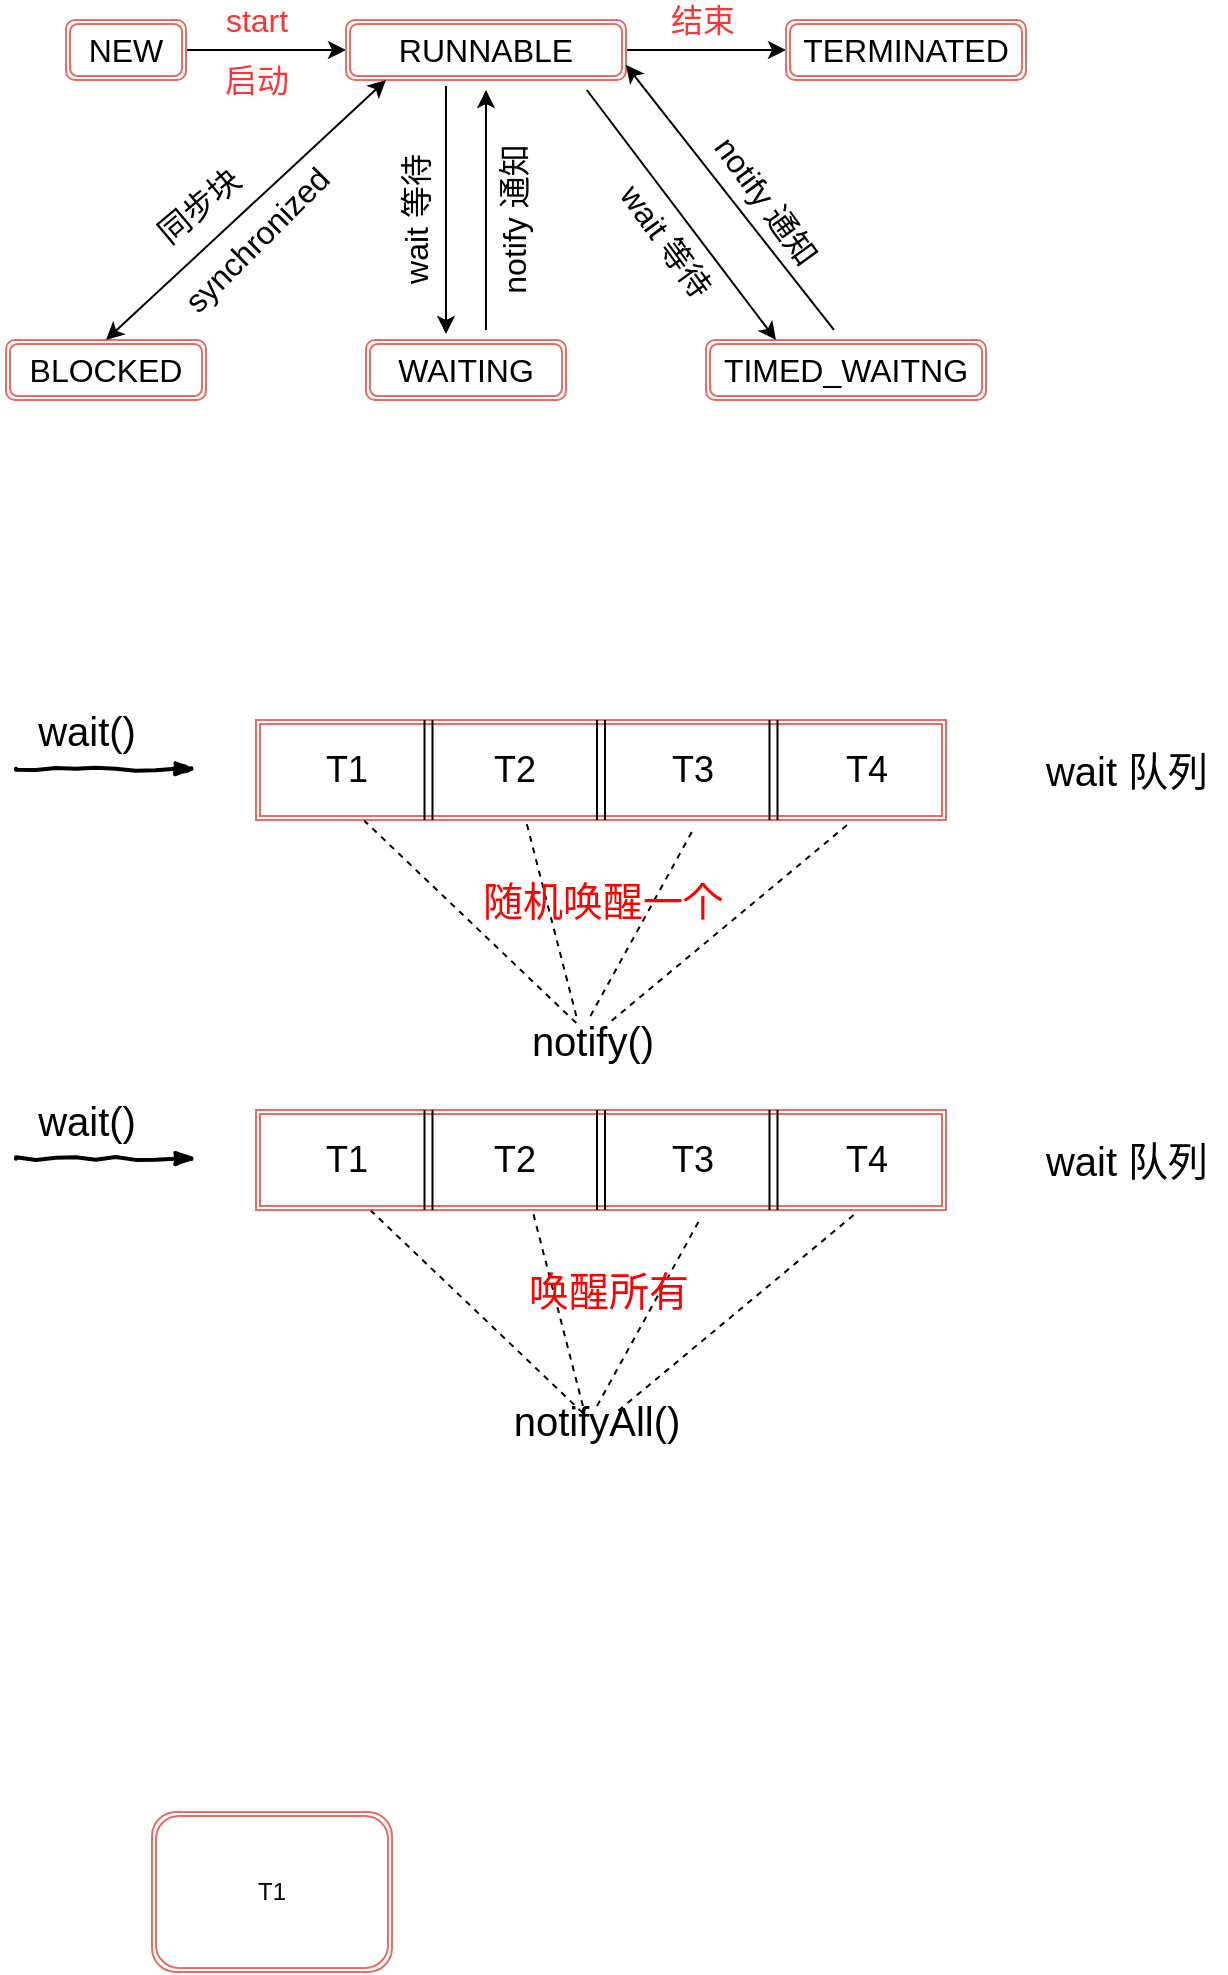 <mxfile version="13.2.4" type="github">
  <diagram id="7V9XfepWq6q0ct7LiVDt" name="第 1 页">
    <mxGraphModel dx="1408" dy="741" grid="0" gridSize="10" guides="1" tooltips="1" connect="1" arrows="1" fold="1" page="1" pageScale="1" pageWidth="827" pageHeight="1169" math="0" shadow="0">
      <root>
        <mxCell id="0" />
        <mxCell id="1" parent="0" />
        <mxCell id="7kAsBeAOpMIS0uamsO2Z-6" style="edgeStyle=orthogonalEdgeStyle;rounded=0;orthogonalLoop=1;jettySize=auto;html=1;exitX=1;exitY=0.5;exitDx=0;exitDy=0;entryX=0;entryY=0.5;entryDx=0;entryDy=0;" edge="1" parent="1" source="7kAsBeAOpMIS0uamsO2Z-3" target="7kAsBeAOpMIS0uamsO2Z-4">
          <mxGeometry relative="1" as="geometry" />
        </mxCell>
        <mxCell id="7kAsBeAOpMIS0uamsO2Z-3" value="&lt;font style=&quot;font-size: 16px&quot;&gt;NEW&lt;/font&gt;" style="shape=ext;double=1;rounded=1;whiteSpace=wrap;html=1;strokeColor=#EA6B66;" vertex="1" parent="1">
          <mxGeometry x="150" y="430" width="60" height="30" as="geometry" />
        </mxCell>
        <mxCell id="7kAsBeAOpMIS0uamsO2Z-9" style="edgeStyle=orthogonalEdgeStyle;rounded=0;orthogonalLoop=1;jettySize=auto;html=1;exitX=1;exitY=0.5;exitDx=0;exitDy=0;entryX=0;entryY=0.5;entryDx=0;entryDy=0;" edge="1" parent="1" source="7kAsBeAOpMIS0uamsO2Z-4" target="7kAsBeAOpMIS0uamsO2Z-5">
          <mxGeometry relative="1" as="geometry" />
        </mxCell>
        <mxCell id="7kAsBeAOpMIS0uamsO2Z-18" style="rounded=0;orthogonalLoop=1;jettySize=auto;html=1;entryX=0.4;entryY=-0.1;entryDx=0;entryDy=0;entryPerimeter=0;" edge="1" parent="1" target="7kAsBeAOpMIS0uamsO2Z-12">
          <mxGeometry relative="1" as="geometry">
            <mxPoint x="340" y="463" as="sourcePoint" />
          </mxGeometry>
        </mxCell>
        <mxCell id="7kAsBeAOpMIS0uamsO2Z-4" value="&lt;font style=&quot;font-size: 16px&quot;&gt;RUNNABLE&lt;/font&gt;" style="shape=ext;double=1;rounded=1;whiteSpace=wrap;html=1;strokeColor=#EA6B66;" vertex="1" parent="1">
          <mxGeometry x="290" y="430" width="140" height="30" as="geometry" />
        </mxCell>
        <mxCell id="7kAsBeAOpMIS0uamsO2Z-5" value="&lt;font style=&quot;font-size: 16px&quot;&gt;TERMINATED&lt;/font&gt;" style="shape=ext;double=1;rounded=1;whiteSpace=wrap;html=1;strokeColor=#EA6B66;" vertex="1" parent="1">
          <mxGeometry x="510" y="430" width="120" height="30" as="geometry" />
        </mxCell>
        <mxCell id="7kAsBeAOpMIS0uamsO2Z-7" value="&lt;font style=&quot;font-size: 16px&quot; color=&quot;#ff3333&quot;&gt;start&lt;/font&gt;" style="text;html=1;align=center;verticalAlign=middle;resizable=0;points=[];autosize=1;" vertex="1" parent="1">
          <mxGeometry x="220" y="420" width="50" height="20" as="geometry" />
        </mxCell>
        <mxCell id="7kAsBeAOpMIS0uamsO2Z-8" value="&lt;font style=&quot;font-size: 16px&quot; color=&quot;#ff3333&quot;&gt;启动&lt;/font&gt;" style="text;html=1;align=center;verticalAlign=middle;resizable=0;points=[];autosize=1;" vertex="1" parent="1">
          <mxGeometry x="220" y="450" width="50" height="20" as="geometry" />
        </mxCell>
        <mxCell id="7kAsBeAOpMIS0uamsO2Z-10" value="&lt;font style=&quot;font-size: 16px&quot; color=&quot;#ff3333&quot;&gt;结束&lt;/font&gt;" style="text;html=1;align=center;verticalAlign=middle;resizable=0;points=[];autosize=1;" vertex="1" parent="1">
          <mxGeometry x="443" y="420" width="50" height="20" as="geometry" />
        </mxCell>
        <mxCell id="7kAsBeAOpMIS0uamsO2Z-11" value="&lt;font style=&quot;font-size: 16px&quot;&gt;BLOCKED&lt;/font&gt;" style="shape=ext;double=1;rounded=1;whiteSpace=wrap;html=1;strokeColor=#EA6B66;" vertex="1" parent="1">
          <mxGeometry x="120" y="590" width="100" height="30" as="geometry" />
        </mxCell>
        <mxCell id="7kAsBeAOpMIS0uamsO2Z-12" value="&lt;span style=&quot;font-size: 16px&quot;&gt;WAITING&lt;/span&gt;" style="shape=ext;double=1;rounded=1;whiteSpace=wrap;html=1;strokeColor=#EA6B66;" vertex="1" parent="1">
          <mxGeometry x="300" y="590" width="100" height="30" as="geometry" />
        </mxCell>
        <mxCell id="7kAsBeAOpMIS0uamsO2Z-13" value="&lt;span style=&quot;font-size: 16px&quot;&gt;TIMED_WAITNG&lt;br&gt;&lt;/span&gt;" style="shape=ext;double=1;rounded=1;whiteSpace=wrap;html=1;strokeColor=#EA6B66;" vertex="1" parent="1">
          <mxGeometry x="470" y="590" width="140" height="30" as="geometry" />
        </mxCell>
        <mxCell id="7kAsBeAOpMIS0uamsO2Z-15" value="" style="endArrow=classic;startArrow=classic;html=1;exitX=0.5;exitY=0;exitDx=0;exitDy=0;" edge="1" parent="1" source="7kAsBeAOpMIS0uamsO2Z-11">
          <mxGeometry width="50" height="50" relative="1" as="geometry">
            <mxPoint x="260" y="510" as="sourcePoint" />
            <mxPoint x="310" y="460" as="targetPoint" />
          </mxGeometry>
        </mxCell>
        <mxCell id="7kAsBeAOpMIS0uamsO2Z-16" value="&lt;font style=&quot;font-size: 16px&quot;&gt;同步块&lt;/font&gt;" style="text;html=1;align=center;verticalAlign=middle;resizable=0;points=[];autosize=1;rotation=-40;" vertex="1" parent="1">
          <mxGeometry x="186" y="513" width="60" height="20" as="geometry" />
        </mxCell>
        <mxCell id="7kAsBeAOpMIS0uamsO2Z-17" value="&lt;font style=&quot;font-size: 16px&quot;&gt;synchronized&lt;/font&gt;" style="text;html=1;align=center;verticalAlign=middle;resizable=0;points=[];autosize=1;rotation=-45;" vertex="1" parent="1">
          <mxGeometry x="190" y="530" width="110" height="20" as="geometry" />
        </mxCell>
        <mxCell id="7kAsBeAOpMIS0uamsO2Z-19" style="rounded=0;orthogonalLoop=1;jettySize=auto;html=1;exitX=0.6;exitY=-0.167;exitDx=0;exitDy=0;exitPerimeter=0;" edge="1" parent="1" source="7kAsBeAOpMIS0uamsO2Z-12">
          <mxGeometry relative="1" as="geometry">
            <mxPoint x="360" y="566" as="sourcePoint" />
            <mxPoint x="360" y="465" as="targetPoint" />
          </mxGeometry>
        </mxCell>
        <mxCell id="7kAsBeAOpMIS0uamsO2Z-20" value="&lt;font style=&quot;font-size: 16px&quot;&gt;wait 等待&lt;/font&gt;" style="text;html=1;align=center;verticalAlign=middle;resizable=0;points=[];autosize=1;rotation=-90;" vertex="1" parent="1">
          <mxGeometry x="285" y="520" width="80" height="20" as="geometry" />
        </mxCell>
        <mxCell id="7kAsBeAOpMIS0uamsO2Z-21" value="&lt;font style=&quot;font-size: 16px&quot;&gt;notify 通知&lt;/font&gt;" style="text;html=1;align=center;verticalAlign=middle;resizable=0;points=[];autosize=1;rotation=-90;" vertex="1" parent="1">
          <mxGeometry x="329" y="520" width="90" height="20" as="geometry" />
        </mxCell>
        <mxCell id="7kAsBeAOpMIS0uamsO2Z-22" style="rounded=0;orthogonalLoop=1;jettySize=auto;html=1;entryX=0.25;entryY=0;entryDx=0;entryDy=0;exitX=0.86;exitY=1.167;exitDx=0;exitDy=0;exitPerimeter=0;" edge="1" parent="1" source="7kAsBeAOpMIS0uamsO2Z-4" target="7kAsBeAOpMIS0uamsO2Z-13">
          <mxGeometry relative="1" as="geometry">
            <mxPoint x="414" y="470" as="sourcePoint" />
            <mxPoint x="414" y="594" as="targetPoint" />
          </mxGeometry>
        </mxCell>
        <mxCell id="7kAsBeAOpMIS0uamsO2Z-23" style="rounded=0;orthogonalLoop=1;jettySize=auto;html=1;exitX=0.457;exitY=-0.167;exitDx=0;exitDy=0;exitPerimeter=0;entryX=1;entryY=0.75;entryDx=0;entryDy=0;" edge="1" parent="1" source="7kAsBeAOpMIS0uamsO2Z-13" target="7kAsBeAOpMIS0uamsO2Z-4">
          <mxGeometry relative="1" as="geometry">
            <mxPoint x="360" y="594.99" as="sourcePoint" />
            <mxPoint x="360" y="475.01" as="targetPoint" />
          </mxGeometry>
        </mxCell>
        <mxCell id="7kAsBeAOpMIS0uamsO2Z-24" value="&lt;font style=&quot;font-size: 16px&quot;&gt;wait 等待&lt;/font&gt;" style="text;html=1;align=center;verticalAlign=middle;resizable=0;points=[];autosize=1;rotation=54;" vertex="1" parent="1">
          <mxGeometry x="410" y="530" width="80" height="20" as="geometry" />
        </mxCell>
        <mxCell id="7kAsBeAOpMIS0uamsO2Z-25" value="&lt;font style=&quot;font-size: 16px&quot;&gt;notify 通知&lt;/font&gt;" style="text;html=1;align=center;verticalAlign=middle;resizable=0;points=[];autosize=1;rotation=54;" vertex="1" parent="1">
          <mxGeometry x="455" y="510" width="90" height="20" as="geometry" />
        </mxCell>
        <mxCell id="7kAsBeAOpMIS0uamsO2Z-26" value="" style="shape=ext;double=1;rounded=0;whiteSpace=wrap;html=1;strokeColor=#EA6B66;" vertex="1" parent="1">
          <mxGeometry x="245" y="780" width="345" height="50" as="geometry" />
        </mxCell>
        <mxCell id="7kAsBeAOpMIS0uamsO2Z-27" style="edgeStyle=none;rounded=0;orthogonalLoop=1;jettySize=auto;html=1;exitX=0.25;exitY=0;exitDx=0;exitDy=0;entryX=0.25;entryY=1;entryDx=0;entryDy=0;shape=link;" edge="1" parent="1" source="7kAsBeAOpMIS0uamsO2Z-26" target="7kAsBeAOpMIS0uamsO2Z-26">
          <mxGeometry relative="1" as="geometry" />
        </mxCell>
        <mxCell id="7kAsBeAOpMIS0uamsO2Z-28" style="edgeStyle=none;rounded=0;orthogonalLoop=1;jettySize=auto;html=1;exitX=0.5;exitY=0;exitDx=0;exitDy=0;entryX=0.5;entryY=1;entryDx=0;entryDy=0;shape=link;" edge="1" parent="1" source="7kAsBeAOpMIS0uamsO2Z-26" target="7kAsBeAOpMIS0uamsO2Z-26">
          <mxGeometry relative="1" as="geometry" />
        </mxCell>
        <mxCell id="7kAsBeAOpMIS0uamsO2Z-29" style="edgeStyle=none;rounded=0;orthogonalLoop=1;jettySize=auto;html=1;exitX=0.75;exitY=0;exitDx=0;exitDy=0;entryX=0.75;entryY=1;entryDx=0;entryDy=0;shape=link;" edge="1" parent="1" source="7kAsBeAOpMIS0uamsO2Z-26" target="7kAsBeAOpMIS0uamsO2Z-26">
          <mxGeometry relative="1" as="geometry" />
        </mxCell>
        <mxCell id="7kAsBeAOpMIS0uamsO2Z-30" value="&lt;font style=&quot;font-size: 18px&quot;&gt;T1&lt;/font&gt;" style="text;html=1;align=center;verticalAlign=middle;resizable=0;points=[];autosize=1;" vertex="1" parent="1">
          <mxGeometry x="270" y="795" width="40" height="20" as="geometry" />
        </mxCell>
        <mxCell id="7kAsBeAOpMIS0uamsO2Z-31" value="&lt;font style=&quot;font-size: 18px&quot;&gt;T2&lt;/font&gt;" style="text;html=1;align=center;verticalAlign=middle;resizable=0;points=[];autosize=1;" vertex="1" parent="1">
          <mxGeometry x="354" y="795" width="40" height="20" as="geometry" />
        </mxCell>
        <mxCell id="7kAsBeAOpMIS0uamsO2Z-32" value="&lt;font style=&quot;font-size: 18px&quot;&gt;T3&lt;/font&gt;" style="text;html=1;align=center;verticalAlign=middle;resizable=0;points=[];autosize=1;" vertex="1" parent="1">
          <mxGeometry x="443" y="795" width="40" height="20" as="geometry" />
        </mxCell>
        <mxCell id="7kAsBeAOpMIS0uamsO2Z-33" value="&lt;font style=&quot;font-size: 18px&quot;&gt;T4&lt;/font&gt;" style="text;html=1;align=center;verticalAlign=middle;resizable=0;points=[];autosize=1;" vertex="1" parent="1">
          <mxGeometry x="530" y="795" width="40" height="20" as="geometry" />
        </mxCell>
        <mxCell id="7kAsBeAOpMIS0uamsO2Z-35" value="&lt;font style=&quot;font-size: 20px&quot;&gt;wait 队列&lt;/font&gt;" style="text;html=1;align=center;verticalAlign=middle;resizable=0;points=[];autosize=1;" vertex="1" parent="1">
          <mxGeometry x="630" y="795" width="100" height="20" as="geometry" />
        </mxCell>
        <mxCell id="7kAsBeAOpMIS0uamsO2Z-36" value="&lt;font style=&quot;font-size: 20px&quot;&gt;wait()&lt;/font&gt;" style="text;html=1;align=center;verticalAlign=middle;resizable=0;points=[];autosize=1;" vertex="1" parent="1">
          <mxGeometry x="130" y="775" width="60" height="20" as="geometry" />
        </mxCell>
        <mxCell id="7kAsBeAOpMIS0uamsO2Z-37" value="" style="rounded=0;comic=1;strokeWidth=2;endArrow=blockThin;html=1;fontFamily=Comic Sans MS;fontStyle=1;" edge="1" parent="1">
          <mxGeometry width="50" height="50" relative="1" as="geometry">
            <mxPoint x="125" y="804.41" as="sourcePoint" />
            <mxPoint x="215" y="804.41" as="targetPoint" />
          </mxGeometry>
        </mxCell>
        <mxCell id="7kAsBeAOpMIS0uamsO2Z-38" value="" style="shape=ext;double=1;rounded=0;whiteSpace=wrap;html=1;strokeColor=#EA6B66;" vertex="1" parent="1">
          <mxGeometry x="245" y="975" width="345" height="50" as="geometry" />
        </mxCell>
        <mxCell id="7kAsBeAOpMIS0uamsO2Z-39" style="edgeStyle=none;rounded=0;orthogonalLoop=1;jettySize=auto;html=1;exitX=0.25;exitY=0;exitDx=0;exitDy=0;entryX=0.25;entryY=1;entryDx=0;entryDy=0;shape=link;" edge="1" parent="1" source="7kAsBeAOpMIS0uamsO2Z-38" target="7kAsBeAOpMIS0uamsO2Z-38">
          <mxGeometry relative="1" as="geometry" />
        </mxCell>
        <mxCell id="7kAsBeAOpMIS0uamsO2Z-40" style="edgeStyle=none;rounded=0;orthogonalLoop=1;jettySize=auto;html=1;exitX=0.5;exitY=0;exitDx=0;exitDy=0;entryX=0.5;entryY=1;entryDx=0;entryDy=0;shape=link;" edge="1" parent="1" source="7kAsBeAOpMIS0uamsO2Z-38" target="7kAsBeAOpMIS0uamsO2Z-38">
          <mxGeometry relative="1" as="geometry" />
        </mxCell>
        <mxCell id="7kAsBeAOpMIS0uamsO2Z-41" style="edgeStyle=none;rounded=0;orthogonalLoop=1;jettySize=auto;html=1;exitX=0.75;exitY=0;exitDx=0;exitDy=0;entryX=0.75;entryY=1;entryDx=0;entryDy=0;shape=link;" edge="1" parent="1" source="7kAsBeAOpMIS0uamsO2Z-38" target="7kAsBeAOpMIS0uamsO2Z-38">
          <mxGeometry relative="1" as="geometry" />
        </mxCell>
        <mxCell id="7kAsBeAOpMIS0uamsO2Z-42" value="&lt;font style=&quot;font-size: 18px&quot;&gt;T1&lt;/font&gt;" style="text;html=1;align=center;verticalAlign=middle;resizable=0;points=[];autosize=1;" vertex="1" parent="1">
          <mxGeometry x="270" y="990" width="40" height="20" as="geometry" />
        </mxCell>
        <mxCell id="7kAsBeAOpMIS0uamsO2Z-43" value="&lt;font style=&quot;font-size: 18px&quot;&gt;T2&lt;/font&gt;" style="text;html=1;align=center;verticalAlign=middle;resizable=0;points=[];autosize=1;" vertex="1" parent="1">
          <mxGeometry x="354" y="990" width="40" height="20" as="geometry" />
        </mxCell>
        <mxCell id="7kAsBeAOpMIS0uamsO2Z-44" value="&lt;font style=&quot;font-size: 18px&quot;&gt;T3&lt;/font&gt;" style="text;html=1;align=center;verticalAlign=middle;resizable=0;points=[];autosize=1;" vertex="1" parent="1">
          <mxGeometry x="443" y="990" width="40" height="20" as="geometry" />
        </mxCell>
        <mxCell id="7kAsBeAOpMIS0uamsO2Z-45" value="&lt;font style=&quot;font-size: 18px&quot;&gt;T4&lt;/font&gt;" style="text;html=1;align=center;verticalAlign=middle;resizable=0;points=[];autosize=1;" vertex="1" parent="1">
          <mxGeometry x="530" y="990" width="40" height="20" as="geometry" />
        </mxCell>
        <mxCell id="7kAsBeAOpMIS0uamsO2Z-46" value="&lt;font style=&quot;font-size: 20px&quot;&gt;wait 队列&lt;/font&gt;" style="text;html=1;align=center;verticalAlign=middle;resizable=0;points=[];autosize=1;" vertex="1" parent="1">
          <mxGeometry x="630" y="990" width="100" height="20" as="geometry" />
        </mxCell>
        <mxCell id="7kAsBeAOpMIS0uamsO2Z-47" value="&lt;font style=&quot;font-size: 20px&quot;&gt;wait()&lt;/font&gt;" style="text;html=1;align=center;verticalAlign=middle;resizable=0;points=[];autosize=1;" vertex="1" parent="1">
          <mxGeometry x="130" y="970" width="60" height="20" as="geometry" />
        </mxCell>
        <mxCell id="7kAsBeAOpMIS0uamsO2Z-48" value="" style="rounded=0;comic=1;strokeWidth=2;endArrow=blockThin;html=1;fontFamily=Comic Sans MS;fontStyle=1;" edge="1" parent="1">
          <mxGeometry width="50" height="50" relative="1" as="geometry">
            <mxPoint x="125" y="999.41" as="sourcePoint" />
            <mxPoint x="215" y="999.41" as="targetPoint" />
          </mxGeometry>
        </mxCell>
        <mxCell id="7kAsBeAOpMIS0uamsO2Z-50" value="&lt;font style=&quot;font-size: 20px&quot;&gt;notify()&lt;/font&gt;" style="text;html=1;align=center;verticalAlign=middle;resizable=0;points=[];autosize=1;" vertex="1" parent="1">
          <mxGeometry x="373" y="930" width="80" height="20" as="geometry" />
        </mxCell>
        <mxCell id="7kAsBeAOpMIS0uamsO2Z-52" value="" style="endArrow=none;dashed=1;html=1;exitX=0.402;exitY=-0.1;exitDx=0;exitDy=0;exitPerimeter=0;entryX=0.391;entryY=1;entryDx=0;entryDy=0;entryPerimeter=0;" edge="1" parent="1" source="7kAsBeAOpMIS0uamsO2Z-50" target="7kAsBeAOpMIS0uamsO2Z-26">
          <mxGeometry width="50" height="50" relative="1" as="geometry">
            <mxPoint x="250" y="920" as="sourcePoint" />
            <mxPoint x="380" y="840" as="targetPoint" />
          </mxGeometry>
        </mxCell>
        <mxCell id="7kAsBeAOpMIS0uamsO2Z-53" value="" style="endArrow=none;dashed=1;html=1;exitX=0.49;exitY=-0.1;exitDx=0;exitDy=0;exitPerimeter=0;entryX=0.635;entryY=1.078;entryDx=0;entryDy=0;entryPerimeter=0;" edge="1" parent="1" source="7kAsBeAOpMIS0uamsO2Z-50" target="7kAsBeAOpMIS0uamsO2Z-26">
          <mxGeometry width="50" height="50" relative="1" as="geometry">
            <mxPoint x="415.16" y="898" as="sourcePoint" />
            <mxPoint x="389.895" y="840" as="targetPoint" />
          </mxGeometry>
        </mxCell>
        <mxCell id="7kAsBeAOpMIS0uamsO2Z-54" value="" style="endArrow=none;dashed=1;html=1;entryX=0.157;entryY=1.007;entryDx=0;entryDy=0;entryPerimeter=0;exitX=0.402;exitY=0.076;exitDx=0;exitDy=0;exitPerimeter=0;" edge="1" parent="1" source="7kAsBeAOpMIS0uamsO2Z-50" target="7kAsBeAOpMIS0uamsO2Z-26">
          <mxGeometry width="50" height="50" relative="1" as="geometry">
            <mxPoint x="400" y="890" as="sourcePoint" />
            <mxPoint x="399.895" y="850" as="targetPoint" />
          </mxGeometry>
        </mxCell>
        <mxCell id="7kAsBeAOpMIS0uamsO2Z-55" value="" style="endArrow=none;dashed=1;html=1;exitX=0.623;exitY=0.018;exitDx=0;exitDy=0;exitPerimeter=0;entryX=0.86;entryY=1.031;entryDx=0;entryDy=0;entryPerimeter=0;" edge="1" parent="1" source="7kAsBeAOpMIS0uamsO2Z-50" target="7kAsBeAOpMIS0uamsO2Z-26">
          <mxGeometry width="50" height="50" relative="1" as="geometry">
            <mxPoint x="435.16" y="918" as="sourcePoint" />
            <mxPoint x="409.895" y="860" as="targetPoint" />
          </mxGeometry>
        </mxCell>
        <mxCell id="7kAsBeAOpMIS0uamsO2Z-57" value="&lt;font style=&quot;font-size: 20px&quot; color=&quot;#ff0000&quot;&gt;随机唤醒一个&lt;/font&gt;" style="text;html=1;align=center;verticalAlign=middle;resizable=0;points=[];autosize=1;" vertex="1" parent="1">
          <mxGeometry x="348" y="860" width="140" height="20" as="geometry" />
        </mxCell>
        <mxCell id="7kAsBeAOpMIS0uamsO2Z-78" value="" style="endArrow=none;dashed=1;html=1;exitX=0.402;exitY=-0.1;exitDx=0;exitDy=0;exitPerimeter=0;entryX=0.391;entryY=1;entryDx=0;entryDy=0;entryPerimeter=0;" edge="1" parent="1">
          <mxGeometry width="50" height="50" relative="1" as="geometry">
            <mxPoint x="408.46" y="1123" as="sourcePoint" />
            <mxPoint x="383.195" y="1025" as="targetPoint" />
          </mxGeometry>
        </mxCell>
        <mxCell id="7kAsBeAOpMIS0uamsO2Z-79" value="" style="endArrow=none;dashed=1;html=1;exitX=0.49;exitY=-0.1;exitDx=0;exitDy=0;exitPerimeter=0;entryX=0.635;entryY=1.078;entryDx=0;entryDy=0;entryPerimeter=0;" edge="1" parent="1">
          <mxGeometry width="50" height="50" relative="1" as="geometry">
            <mxPoint x="415.5" y="1123" as="sourcePoint" />
            <mxPoint x="467.375" y="1028.9" as="targetPoint" />
          </mxGeometry>
        </mxCell>
        <mxCell id="7kAsBeAOpMIS0uamsO2Z-80" value="" style="endArrow=none;dashed=1;html=1;entryX=0.157;entryY=1.007;entryDx=0;entryDy=0;entryPerimeter=0;exitX=0.402;exitY=0.076;exitDx=0;exitDy=0;exitPerimeter=0;" edge="1" parent="1">
          <mxGeometry width="50" height="50" relative="1" as="geometry">
            <mxPoint x="408.46" y="1126.52" as="sourcePoint" />
            <mxPoint x="302.465" y="1025.35" as="targetPoint" />
          </mxGeometry>
        </mxCell>
        <mxCell id="7kAsBeAOpMIS0uamsO2Z-81" value="" style="endArrow=none;dashed=1;html=1;exitX=0.623;exitY=0.018;exitDx=0;exitDy=0;exitPerimeter=0;entryX=0.86;entryY=1.031;entryDx=0;entryDy=0;entryPerimeter=0;" edge="1" parent="1">
          <mxGeometry width="50" height="50" relative="1" as="geometry">
            <mxPoint x="426.14" y="1125.36" as="sourcePoint" />
            <mxPoint x="545.0" y="1026.55" as="targetPoint" />
          </mxGeometry>
        </mxCell>
        <mxCell id="7kAsBeAOpMIS0uamsO2Z-82" value="&lt;font style=&quot;font-size: 20px&quot; color=&quot;#ff0000&quot;&gt;唤醒所有&lt;/font&gt;" style="text;html=1;align=center;verticalAlign=middle;resizable=0;points=[];autosize=1;" vertex="1" parent="1">
          <mxGeometry x="371.3" y="1055" width="100" height="20" as="geometry" />
        </mxCell>
        <mxCell id="7kAsBeAOpMIS0uamsO2Z-83" value="&lt;font style=&quot;font-size: 20px&quot;&gt;notifyAll()&lt;/font&gt;" style="text;html=1;align=center;verticalAlign=middle;resizable=0;points=[];autosize=1;" vertex="1" parent="1">
          <mxGeometry x="365" y="1120" width="100" height="20" as="geometry" />
        </mxCell>
        <mxCell id="7kAsBeAOpMIS0uamsO2Z-84" value="T1" style="shape=ext;double=1;rounded=1;whiteSpace=wrap;html=1;strokeColor=#EA6B66;" vertex="1" parent="1">
          <mxGeometry x="193" y="1326" width="120" height="80" as="geometry" />
        </mxCell>
      </root>
    </mxGraphModel>
  </diagram>
</mxfile>
